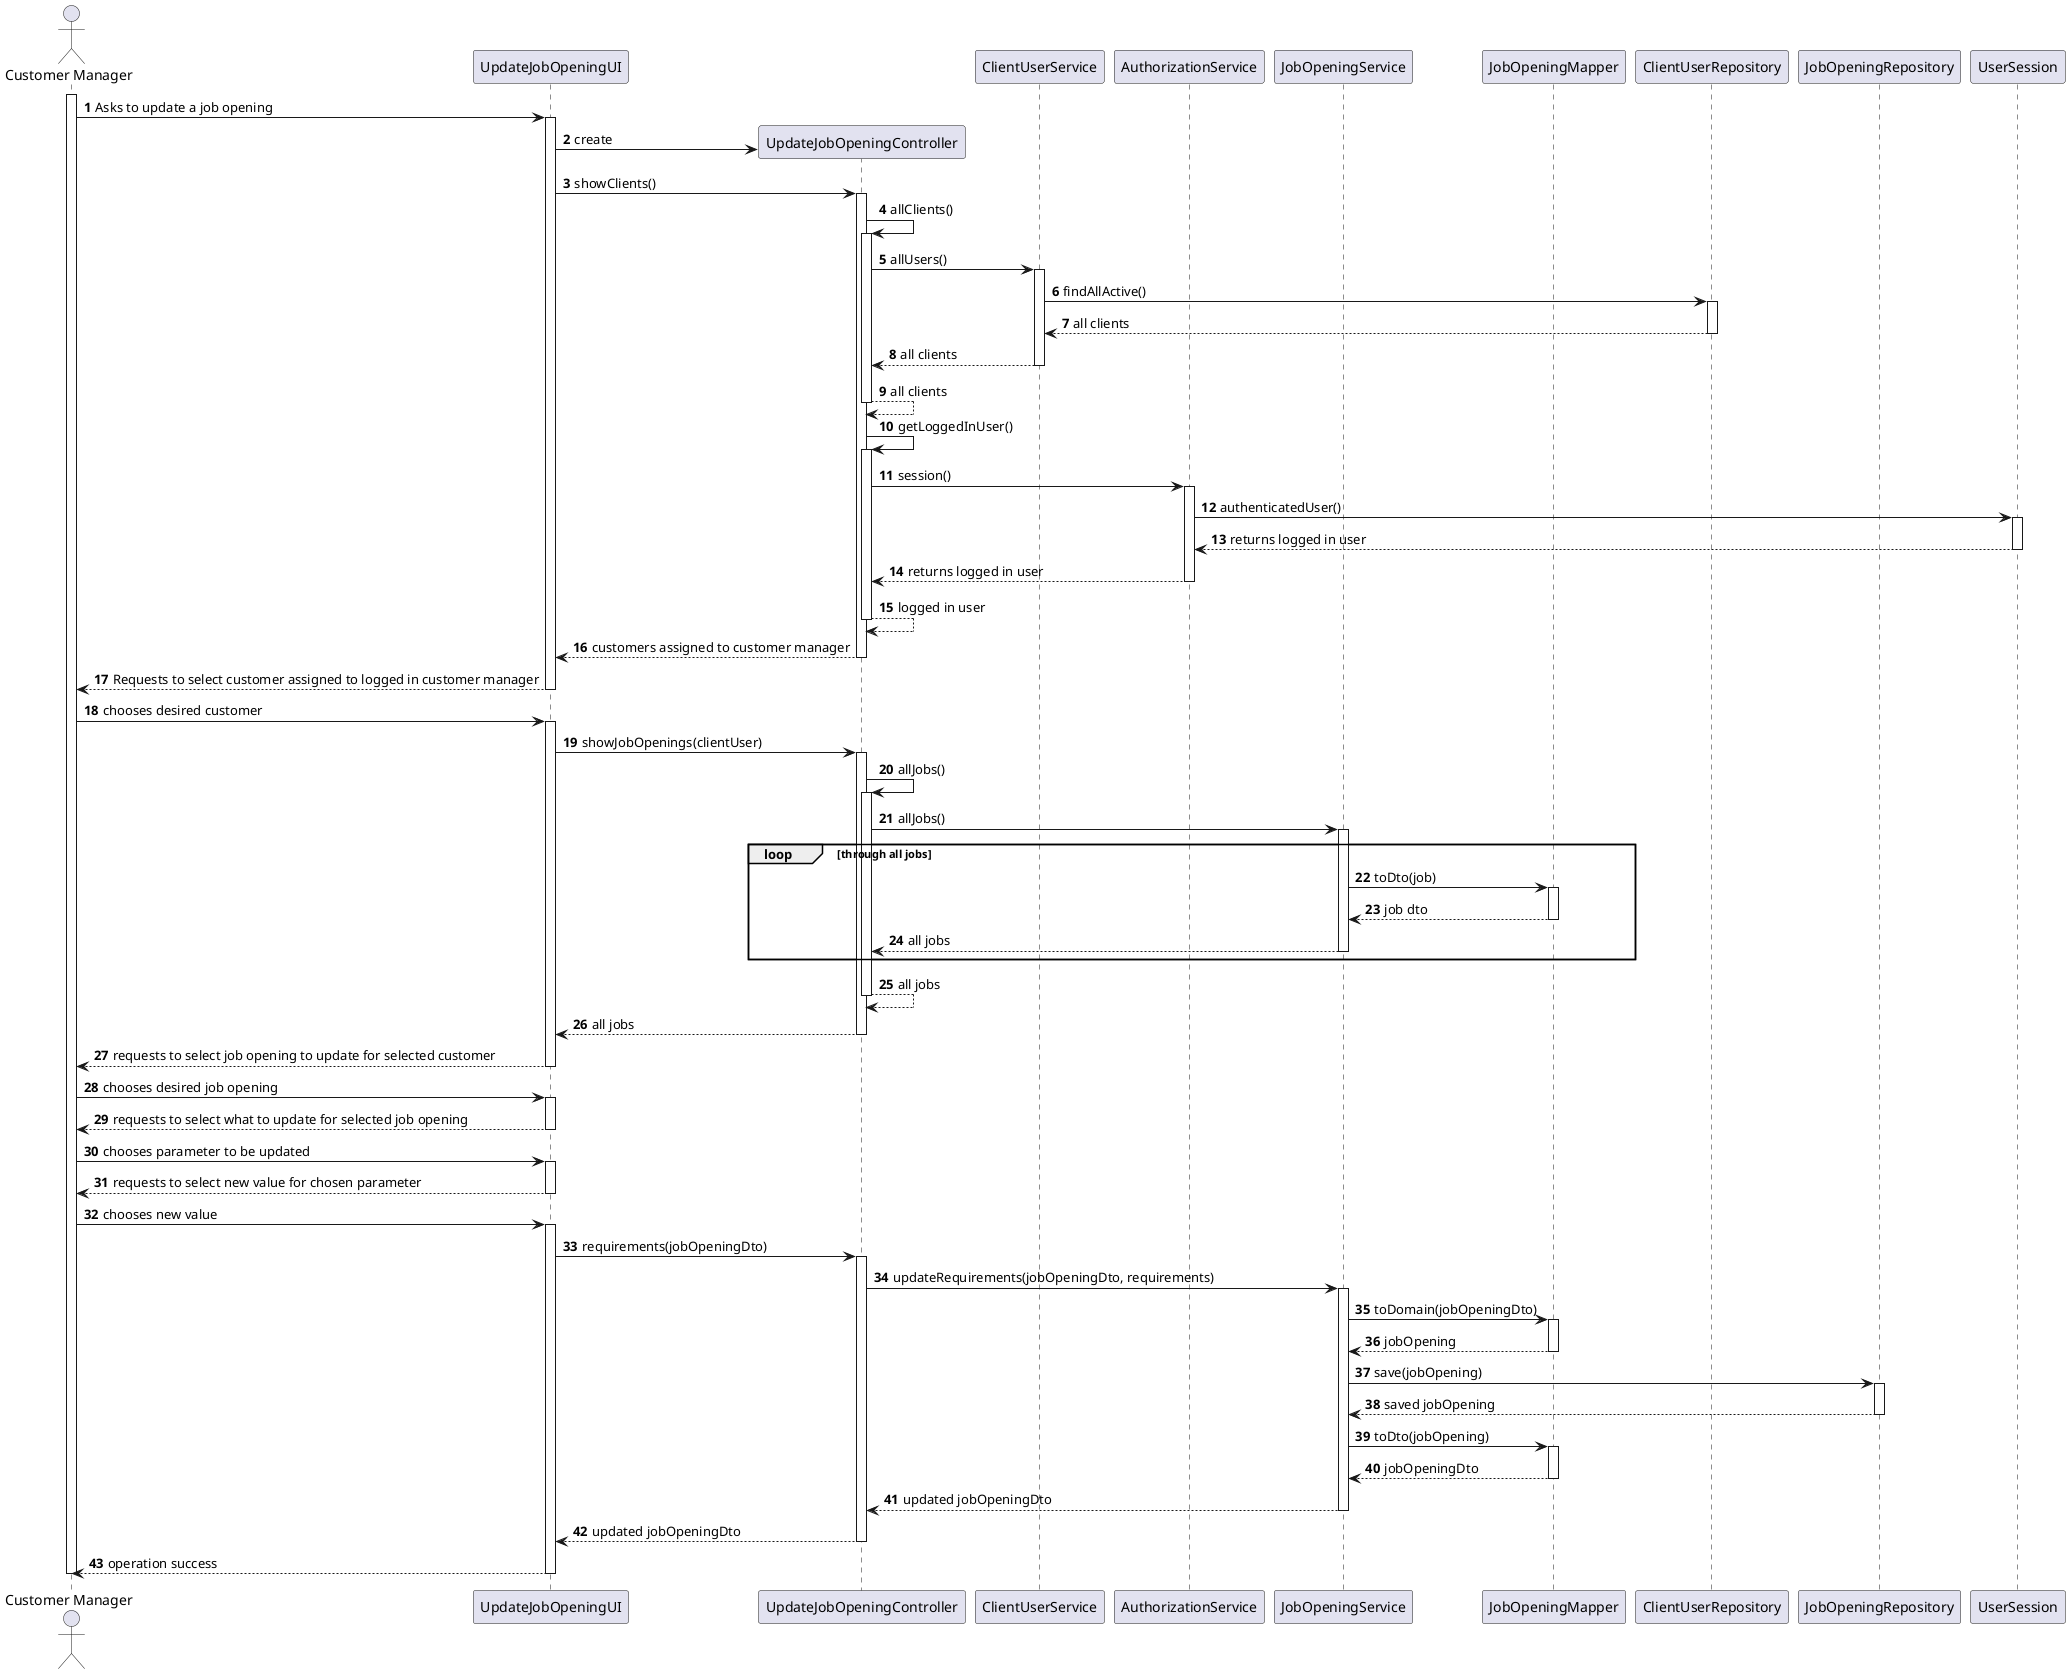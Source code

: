 @startuml
'https://plantuml.com/sequence-diagram

autonumber

actor "Customer Manager" as User
participant "UpdateJobOpeningUI" as UI
participant "UpdateJobOpeningController" as Controller
participant "ClientUserService" as ClientUserService
participant "AuthorizationService" as AuthorizationService
participant "JobOpeningService" as JobOpeningService
participant "JobOpeningMapper" as JobOpeningMapper
participant "ClientUserRepository" as ClientUserRepository
participant "JobOpeningRepository" as JobOpeningRepository



activate User

    User -> UI : Asks to update a job opening
    activate UI

    UI -> Controller** : create

    UI -> Controller: showClients()
    activate Controller

    Controller -> Controller : allClients()
        activate Controller
            Controller -> ClientUserService: allUsers()
            activate ClientUserService
                ClientUserService -> ClientUserRepository: findAllActive()
                activate ClientUserRepository
                ClientUserRepository --> ClientUserService: all clients
                deactivate ClientUserRepository
                ClientUserService --> Controller: all clients
            deactivate ClientUserService
            Controller --> Controller: all clients
        deactivate Controller

        Controller -> Controller: getLoggedInUser()
            activate Controller
            Controller -> AuthorizationService: session()
            activate AuthorizationService
            AuthorizationService -> UserSession: authenticatedUser()
            activate UserSession
            UserSession --> AuthorizationService: returns logged in user
            deactivate UserSession
            AuthorizationService --> Controller: returns logged in user
            deactivate AuthorizationService
                Controller --> Controller: logged in user
        deactivate Controller

        Controller --> UI: customers assigned to customer manager
        deactivate Controller



    UI --> User : Requests to select customer assigned to logged in customer manager
    deactivate UI


    User -> UI: chooses desired customer
    activate UI


    UI -> Controller: showJobOpenings(clientUser)
    activate Controller
        Controller -> Controller : allJobs()
        activate Controller
            Controller -> JobOpeningService: allJobs()
            activate JobOpeningService

            loop through all jobs
                JobOpeningService -> JobOpeningMapper: toDto(job)
                activate JobOpeningMapper
                JobOpeningMapper --> JobOpeningService: job dto
                deactivate JobOpeningMapper
                JobOpeningService --> Controller: all jobs
                deactivate JobOpeningService
            end

            Controller --> Controller : all jobs
        deactivate Controller

            Controller --> UI: all jobs
            deactivate Controller



    deactivate Controller


    UI --> User : requests to select job opening to update for selected customer
    deactivate UI

    User -> UI: chooses desired job opening
    activate UI

    UI --> User: requests to select what to update for selected job opening
    deactivate UI

    User -> UI: chooses parameter to be updated
    activate UI

    UI --> User: requests to select new value for chosen parameter
    deactivate UI

    User -> UI: chooses new value
    activate UI



                UI -> Controller: requirements(jobOpeningDto)
                activate Controller
                Controller -> JobOpeningService: updateRequirements(jobOpeningDto, requirements)
                activate JobOpeningService
                JobOpeningService -> JobOpeningMapper: toDomain(jobOpeningDto)
                activate JobOpeningMapper
                JobOpeningMapper --> JobOpeningService: jobOpening
                deactivate JobOpeningMapper

                JobOpeningService -> JobOpeningRepository: save(jobOpening)
                activate JobOpeningRepository
                JobOpeningRepository --> JobOpeningService: saved jobOpening
                deactivate JobOpeningRepository

                JobOpeningService -> JobOpeningMapper: toDto(jobOpening)
                activate JobOpeningMapper
                JobOpeningMapper --> JobOpeningService: jobOpeningDto
                deactivate JobOpeningMapper

                JobOpeningService --> Controller: updated jobOpeningDto
                deactivate JobOpeningService
                Controller --> UI: updated jobOpeningDto
                deactivate Controller



    UI --> User: operation success
    deactivate UI

deactivate User
@enduml